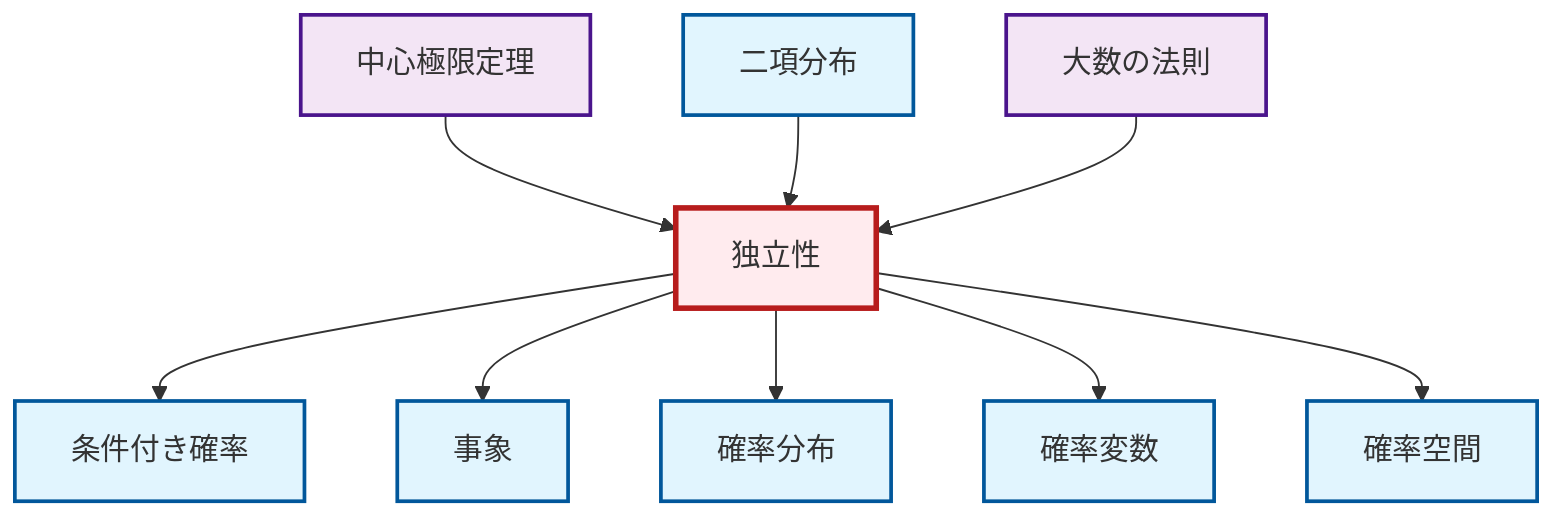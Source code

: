 graph TD
    classDef definition fill:#e1f5fe,stroke:#01579b,stroke-width:2px
    classDef theorem fill:#f3e5f5,stroke:#4a148c,stroke-width:2px
    classDef axiom fill:#fff3e0,stroke:#e65100,stroke-width:2px
    classDef example fill:#e8f5e9,stroke:#1b5e20,stroke-width:2px
    classDef current fill:#ffebee,stroke:#b71c1c,stroke-width:3px
    thm-law-of-large-numbers["大数の法則"]:::theorem
    def-independence["独立性"]:::definition
    def-random-variable["確率変数"]:::definition
    def-probability-distribution["確率分布"]:::definition
    def-probability-space["確率空間"]:::definition
    def-conditional-probability["条件付き確率"]:::definition
    thm-central-limit["中心極限定理"]:::theorem
    def-binomial-distribution["二項分布"]:::definition
    def-event["事象"]:::definition
    def-independence --> def-conditional-probability
    thm-central-limit --> def-independence
    def-independence --> def-event
    def-independence --> def-probability-distribution
    def-binomial-distribution --> def-independence
    thm-law-of-large-numbers --> def-independence
    def-independence --> def-random-variable
    def-independence --> def-probability-space
    class def-independence current